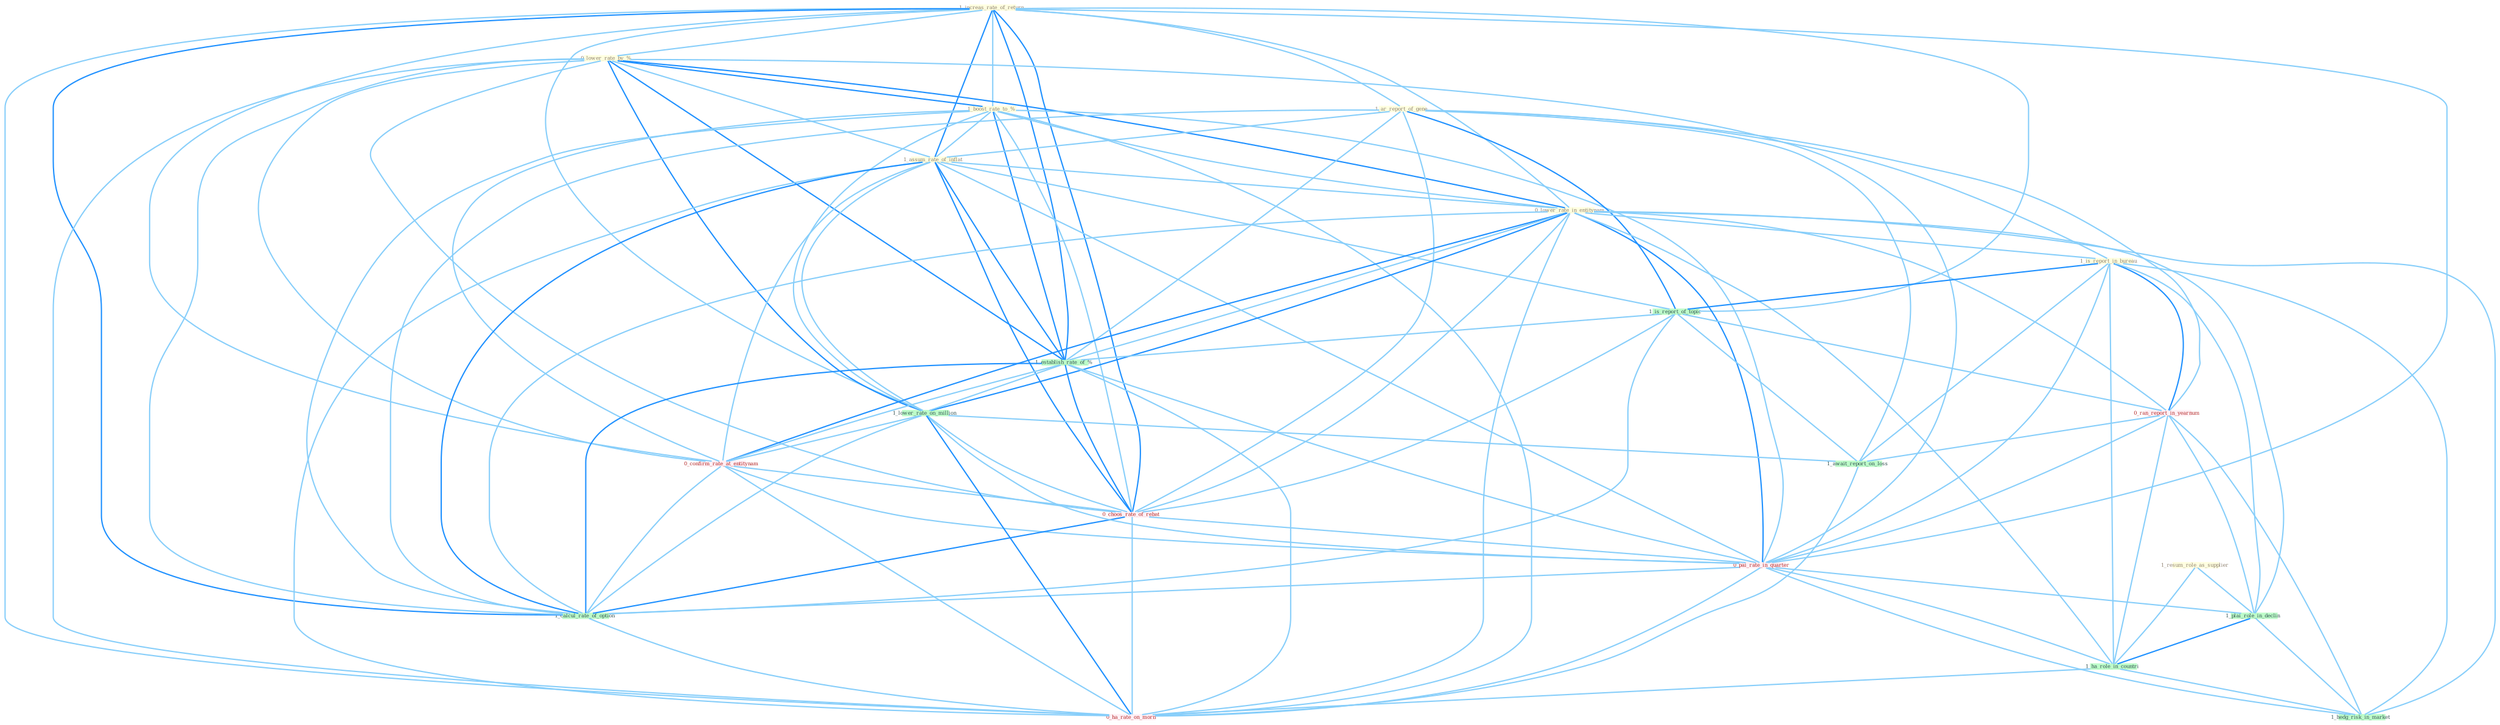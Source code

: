 Graph G{ 
    node
    [shape=polygon,style=filled,width=.5,height=.06,color="#BDFCC9",fixedsize=true,fontsize=4,
    fontcolor="#2f4f4f"];
    {node
    [color="#ffffe0", fontcolor="#8b7d6b"] "1_increas_rate_of_return " "0_lower_rate_by_% " "1_boost_rate_to_% " "1_ar_report_of_gene " "1_assum_rate_of_inflat " "1_resum_role_as_supplier " "0_lower_rate_in_entitynam " "1_is_report_in_bureau "}
{node [color="#fff0f5", fontcolor="#b22222"] "0_ran_report_in_yearnum " "0_confirm_rate_at_entitynam " "0_choos_rate_of_rebat " "0_pai_rate_in_quarter " "0_ha_rate_on_morn "}
edge [color="#B0E2FF"];

	"1_increas_rate_of_return " -- "0_lower_rate_by_% " [w="1", color="#87cefa" ];
	"1_increas_rate_of_return " -- "1_boost_rate_to_% " [w="1", color="#87cefa" ];
	"1_increas_rate_of_return " -- "1_ar_report_of_gene " [w="1", color="#87cefa" ];
	"1_increas_rate_of_return " -- "1_assum_rate_of_inflat " [w="2", color="#1e90ff" , len=0.8];
	"1_increas_rate_of_return " -- "0_lower_rate_in_entitynam " [w="1", color="#87cefa" ];
	"1_increas_rate_of_return " -- "1_is_report_of_topic " [w="1", color="#87cefa" ];
	"1_increas_rate_of_return " -- "1_establish_rate_of_% " [w="2", color="#1e90ff" , len=0.8];
	"1_increas_rate_of_return " -- "1_lower_rate_on_million " [w="1", color="#87cefa" ];
	"1_increas_rate_of_return " -- "0_confirm_rate_at_entitynam " [w="1", color="#87cefa" ];
	"1_increas_rate_of_return " -- "0_choos_rate_of_rebat " [w="2", color="#1e90ff" , len=0.8];
	"1_increas_rate_of_return " -- "0_pai_rate_in_quarter " [w="1", color="#87cefa" ];
	"1_increas_rate_of_return " -- "1_calcul_rate_of_option " [w="2", color="#1e90ff" , len=0.8];
	"1_increas_rate_of_return " -- "0_ha_rate_on_morn " [w="1", color="#87cefa" ];
	"0_lower_rate_by_% " -- "1_boost_rate_to_% " [w="2", color="#1e90ff" , len=0.8];
	"0_lower_rate_by_% " -- "1_assum_rate_of_inflat " [w="1", color="#87cefa" ];
	"0_lower_rate_by_% " -- "0_lower_rate_in_entitynam " [w="2", color="#1e90ff" , len=0.8];
	"0_lower_rate_by_% " -- "1_establish_rate_of_% " [w="2", color="#1e90ff" , len=0.8];
	"0_lower_rate_by_% " -- "1_lower_rate_on_million " [w="2", color="#1e90ff" , len=0.8];
	"0_lower_rate_by_% " -- "0_confirm_rate_at_entitynam " [w="1", color="#87cefa" ];
	"0_lower_rate_by_% " -- "0_choos_rate_of_rebat " [w="1", color="#87cefa" ];
	"0_lower_rate_by_% " -- "0_pai_rate_in_quarter " [w="1", color="#87cefa" ];
	"0_lower_rate_by_% " -- "1_calcul_rate_of_option " [w="1", color="#87cefa" ];
	"0_lower_rate_by_% " -- "0_ha_rate_on_morn " [w="1", color="#87cefa" ];
	"1_boost_rate_to_% " -- "1_assum_rate_of_inflat " [w="1", color="#87cefa" ];
	"1_boost_rate_to_% " -- "0_lower_rate_in_entitynam " [w="1", color="#87cefa" ];
	"1_boost_rate_to_% " -- "1_establish_rate_of_% " [w="2", color="#1e90ff" , len=0.8];
	"1_boost_rate_to_% " -- "1_lower_rate_on_million " [w="1", color="#87cefa" ];
	"1_boost_rate_to_% " -- "0_confirm_rate_at_entitynam " [w="1", color="#87cefa" ];
	"1_boost_rate_to_% " -- "0_choos_rate_of_rebat " [w="1", color="#87cefa" ];
	"1_boost_rate_to_% " -- "0_pai_rate_in_quarter " [w="1", color="#87cefa" ];
	"1_boost_rate_to_% " -- "1_calcul_rate_of_option " [w="1", color="#87cefa" ];
	"1_boost_rate_to_% " -- "0_ha_rate_on_morn " [w="1", color="#87cefa" ];
	"1_ar_report_of_gene " -- "1_assum_rate_of_inflat " [w="1", color="#87cefa" ];
	"1_ar_report_of_gene " -- "1_is_report_in_bureau " [w="1", color="#87cefa" ];
	"1_ar_report_of_gene " -- "1_is_report_of_topic " [w="2", color="#1e90ff" , len=0.8];
	"1_ar_report_of_gene " -- "0_ran_report_in_yearnum " [w="1", color="#87cefa" ];
	"1_ar_report_of_gene " -- "1_establish_rate_of_% " [w="1", color="#87cefa" ];
	"1_ar_report_of_gene " -- "1_await_report_on_loss " [w="1", color="#87cefa" ];
	"1_ar_report_of_gene " -- "0_choos_rate_of_rebat " [w="1", color="#87cefa" ];
	"1_ar_report_of_gene " -- "1_calcul_rate_of_option " [w="1", color="#87cefa" ];
	"1_assum_rate_of_inflat " -- "0_lower_rate_in_entitynam " [w="1", color="#87cefa" ];
	"1_assum_rate_of_inflat " -- "1_is_report_of_topic " [w="1", color="#87cefa" ];
	"1_assum_rate_of_inflat " -- "1_establish_rate_of_% " [w="2", color="#1e90ff" , len=0.8];
	"1_assum_rate_of_inflat " -- "1_lower_rate_on_million " [w="1", color="#87cefa" ];
	"1_assum_rate_of_inflat " -- "0_confirm_rate_at_entitynam " [w="1", color="#87cefa" ];
	"1_assum_rate_of_inflat " -- "0_choos_rate_of_rebat " [w="2", color="#1e90ff" , len=0.8];
	"1_assum_rate_of_inflat " -- "0_pai_rate_in_quarter " [w="1", color="#87cefa" ];
	"1_assum_rate_of_inflat " -- "1_calcul_rate_of_option " [w="2", color="#1e90ff" , len=0.8];
	"1_assum_rate_of_inflat " -- "0_ha_rate_on_morn " [w="1", color="#87cefa" ];
	"1_resum_role_as_supplier " -- "1_plai_role_in_declin " [w="1", color="#87cefa" ];
	"1_resum_role_as_supplier " -- "1_ha_role_in_countri " [w="1", color="#87cefa" ];
	"0_lower_rate_in_entitynam " -- "1_is_report_in_bureau " [w="1", color="#87cefa" ];
	"0_lower_rate_in_entitynam " -- "0_ran_report_in_yearnum " [w="1", color="#87cefa" ];
	"0_lower_rate_in_entitynam " -- "1_establish_rate_of_% " [w="1", color="#87cefa" ];
	"0_lower_rate_in_entitynam " -- "1_lower_rate_on_million " [w="2", color="#1e90ff" , len=0.8];
	"0_lower_rate_in_entitynam " -- "0_confirm_rate_at_entitynam " [w="2", color="#1e90ff" , len=0.8];
	"0_lower_rate_in_entitynam " -- "0_choos_rate_of_rebat " [w="1", color="#87cefa" ];
	"0_lower_rate_in_entitynam " -- "0_pai_rate_in_quarter " [w="2", color="#1e90ff" , len=0.8];
	"0_lower_rate_in_entitynam " -- "1_calcul_rate_of_option " [w="1", color="#87cefa" ];
	"0_lower_rate_in_entitynam " -- "1_plai_role_in_declin " [w="1", color="#87cefa" ];
	"0_lower_rate_in_entitynam " -- "1_ha_role_in_countri " [w="1", color="#87cefa" ];
	"0_lower_rate_in_entitynam " -- "1_hedg_risk_in_market " [w="1", color="#87cefa" ];
	"0_lower_rate_in_entitynam " -- "0_ha_rate_on_morn " [w="1", color="#87cefa" ];
	"1_is_report_in_bureau " -- "1_is_report_of_topic " [w="2", color="#1e90ff" , len=0.8];
	"1_is_report_in_bureau " -- "0_ran_report_in_yearnum " [w="2", color="#1e90ff" , len=0.8];
	"1_is_report_in_bureau " -- "1_await_report_on_loss " [w="1", color="#87cefa" ];
	"1_is_report_in_bureau " -- "0_pai_rate_in_quarter " [w="1", color="#87cefa" ];
	"1_is_report_in_bureau " -- "1_plai_role_in_declin " [w="1", color="#87cefa" ];
	"1_is_report_in_bureau " -- "1_ha_role_in_countri " [w="1", color="#87cefa" ];
	"1_is_report_in_bureau " -- "1_hedg_risk_in_market " [w="1", color="#87cefa" ];
	"1_is_report_of_topic " -- "0_ran_report_in_yearnum " [w="1", color="#87cefa" ];
	"1_is_report_of_topic " -- "1_establish_rate_of_% " [w="1", color="#87cefa" ];
	"1_is_report_of_topic " -- "1_await_report_on_loss " [w="1", color="#87cefa" ];
	"1_is_report_of_topic " -- "0_choos_rate_of_rebat " [w="1", color="#87cefa" ];
	"1_is_report_of_topic " -- "1_calcul_rate_of_option " [w="1", color="#87cefa" ];
	"0_ran_report_in_yearnum " -- "1_await_report_on_loss " [w="1", color="#87cefa" ];
	"0_ran_report_in_yearnum " -- "0_pai_rate_in_quarter " [w="1", color="#87cefa" ];
	"0_ran_report_in_yearnum " -- "1_plai_role_in_declin " [w="1", color="#87cefa" ];
	"0_ran_report_in_yearnum " -- "1_ha_role_in_countri " [w="1", color="#87cefa" ];
	"0_ran_report_in_yearnum " -- "1_hedg_risk_in_market " [w="1", color="#87cefa" ];
	"1_establish_rate_of_% " -- "1_lower_rate_on_million " [w="1", color="#87cefa" ];
	"1_establish_rate_of_% " -- "0_confirm_rate_at_entitynam " [w="1", color="#87cefa" ];
	"1_establish_rate_of_% " -- "0_choos_rate_of_rebat " [w="2", color="#1e90ff" , len=0.8];
	"1_establish_rate_of_% " -- "0_pai_rate_in_quarter " [w="1", color="#87cefa" ];
	"1_establish_rate_of_% " -- "1_calcul_rate_of_option " [w="2", color="#1e90ff" , len=0.8];
	"1_establish_rate_of_% " -- "0_ha_rate_on_morn " [w="1", color="#87cefa" ];
	"1_lower_rate_on_million " -- "1_await_report_on_loss " [w="1", color="#87cefa" ];
	"1_lower_rate_on_million " -- "0_confirm_rate_at_entitynam " [w="1", color="#87cefa" ];
	"1_lower_rate_on_million " -- "0_choos_rate_of_rebat " [w="1", color="#87cefa" ];
	"1_lower_rate_on_million " -- "0_pai_rate_in_quarter " [w="1", color="#87cefa" ];
	"1_lower_rate_on_million " -- "1_calcul_rate_of_option " [w="1", color="#87cefa" ];
	"1_lower_rate_on_million " -- "0_ha_rate_on_morn " [w="2", color="#1e90ff" , len=0.8];
	"1_await_report_on_loss " -- "0_ha_rate_on_morn " [w="1", color="#87cefa" ];
	"0_confirm_rate_at_entitynam " -- "0_choos_rate_of_rebat " [w="1", color="#87cefa" ];
	"0_confirm_rate_at_entitynam " -- "0_pai_rate_in_quarter " [w="1", color="#87cefa" ];
	"0_confirm_rate_at_entitynam " -- "1_calcul_rate_of_option " [w="1", color="#87cefa" ];
	"0_confirm_rate_at_entitynam " -- "0_ha_rate_on_morn " [w="1", color="#87cefa" ];
	"0_choos_rate_of_rebat " -- "0_pai_rate_in_quarter " [w="1", color="#87cefa" ];
	"0_choos_rate_of_rebat " -- "1_calcul_rate_of_option " [w="2", color="#1e90ff" , len=0.8];
	"0_choos_rate_of_rebat " -- "0_ha_rate_on_morn " [w="1", color="#87cefa" ];
	"0_pai_rate_in_quarter " -- "1_calcul_rate_of_option " [w="1", color="#87cefa" ];
	"0_pai_rate_in_quarter " -- "1_plai_role_in_declin " [w="1", color="#87cefa" ];
	"0_pai_rate_in_quarter " -- "1_ha_role_in_countri " [w="1", color="#87cefa" ];
	"0_pai_rate_in_quarter " -- "1_hedg_risk_in_market " [w="1", color="#87cefa" ];
	"0_pai_rate_in_quarter " -- "0_ha_rate_on_morn " [w="1", color="#87cefa" ];
	"1_calcul_rate_of_option " -- "0_ha_rate_on_morn " [w="1", color="#87cefa" ];
	"1_plai_role_in_declin " -- "1_ha_role_in_countri " [w="2", color="#1e90ff" , len=0.8];
	"1_plai_role_in_declin " -- "1_hedg_risk_in_market " [w="1", color="#87cefa" ];
	"1_ha_role_in_countri " -- "1_hedg_risk_in_market " [w="1", color="#87cefa" ];
	"1_ha_role_in_countri " -- "0_ha_rate_on_morn " [w="1", color="#87cefa" ];
}